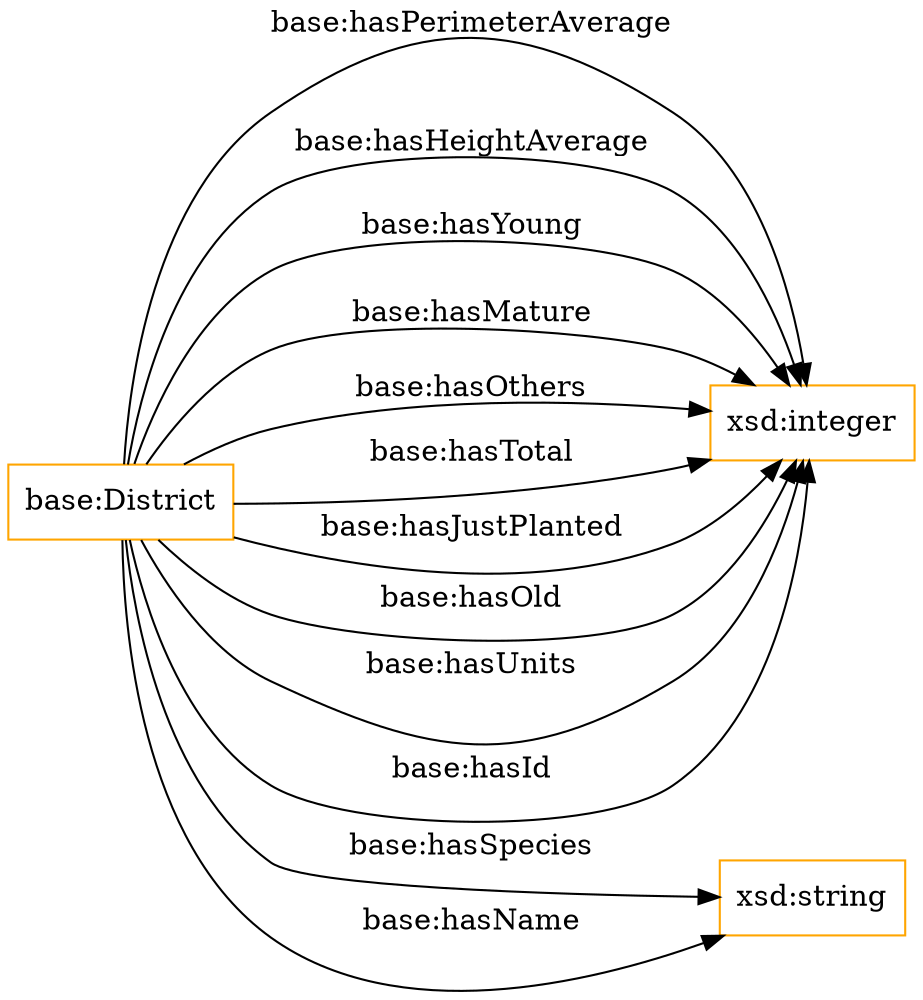 digraph ar2dtool_diagram { 
rankdir=LR;
size="1501"
node [shape = rectangle, color="orange"]; "base:District" ; /*classes style*/
	"base:District" -> "xsd:integer" [ label = "base:hasPerimeterAverage" ];
	"base:District" -> "xsd:integer" [ label = "base:hasHeightAverage" ];
	"base:District" -> "xsd:integer" [ label = "base:hasYoung" ];
	"base:District" -> "xsd:integer" [ label = "base:hasMature" ];
	"base:District" -> "xsd:integer" [ label = "base:hasOthers" ];
	"base:District" -> "xsd:integer" [ label = "base:hasTotal" ];
	"base:District" -> "xsd:integer" [ label = "base:hasJustPlanted" ];
	"base:District" -> "xsd:integer" [ label = "base:hasOld" ];
	"base:District" -> "xsd:integer" [ label = "base:hasUnits" ];
	"base:District" -> "xsd:string" [ label = "base:hasSpecies" ];
	"base:District" -> "xsd:string" [ label = "base:hasName" ];
	"base:District" -> "xsd:integer" [ label = "base:hasId" ];

}
